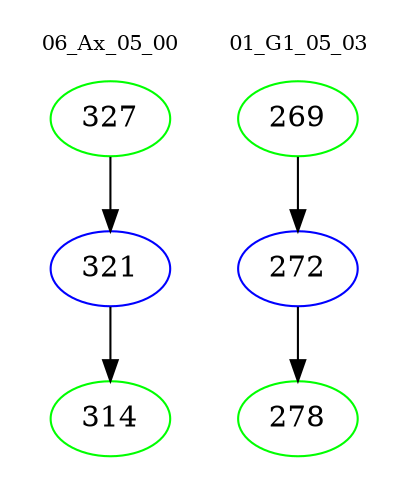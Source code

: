 digraph{
subgraph cluster_0 {
color = white
label = "06_Ax_05_00";
fontsize=10;
T0_327 [label="327", color="green"]
T0_327 -> T0_321 [color="black"]
T0_321 [label="321", color="blue"]
T0_321 -> T0_314 [color="black"]
T0_314 [label="314", color="green"]
}
subgraph cluster_1 {
color = white
label = "01_G1_05_03";
fontsize=10;
T1_269 [label="269", color="green"]
T1_269 -> T1_272 [color="black"]
T1_272 [label="272", color="blue"]
T1_272 -> T1_278 [color="black"]
T1_278 [label="278", color="green"]
}
}
